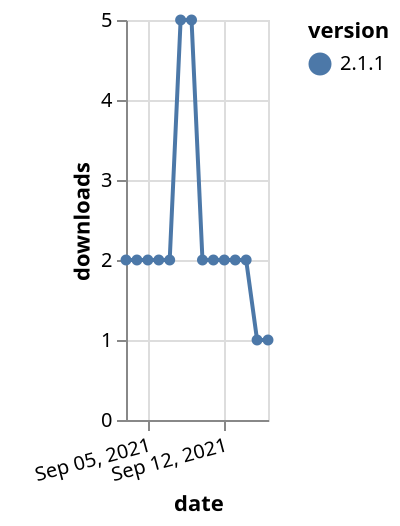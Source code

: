 {"$schema": "https://vega.github.io/schema/vega-lite/v5.json", "description": "A simple bar chart with embedded data.", "data": {"values": [{"date": "2021-09-03", "total": 3449, "delta": 2, "version": "2.1.1"}, {"date": "2021-09-04", "total": 3451, "delta": 2, "version": "2.1.1"}, {"date": "2021-09-05", "total": 3453, "delta": 2, "version": "2.1.1"}, {"date": "2021-09-06", "total": 3455, "delta": 2, "version": "2.1.1"}, {"date": "2021-09-07", "total": 3457, "delta": 2, "version": "2.1.1"}, {"date": "2021-09-08", "total": 3462, "delta": 5, "version": "2.1.1"}, {"date": "2021-09-09", "total": 3467, "delta": 5, "version": "2.1.1"}, {"date": "2021-09-10", "total": 3469, "delta": 2, "version": "2.1.1"}, {"date": "2021-09-11", "total": 3471, "delta": 2, "version": "2.1.1"}, {"date": "2021-09-12", "total": 3473, "delta": 2, "version": "2.1.1"}, {"date": "2021-09-13", "total": 3475, "delta": 2, "version": "2.1.1"}, {"date": "2021-09-14", "total": 3477, "delta": 2, "version": "2.1.1"}, {"date": "2021-09-15", "total": 3478, "delta": 1, "version": "2.1.1"}, {"date": "2021-09-16", "total": 3479, "delta": 1, "version": "2.1.1"}]}, "width": "container", "mark": {"type": "line", "point": {"filled": true}}, "encoding": {"x": {"field": "date", "type": "temporal", "timeUnit": "yearmonthdate", "title": "date", "axis": {"labelAngle": -15}}, "y": {"field": "delta", "type": "quantitative", "title": "downloads"}, "color": {"field": "version", "type": "nominal"}, "tooltip": {"field": "delta"}}}